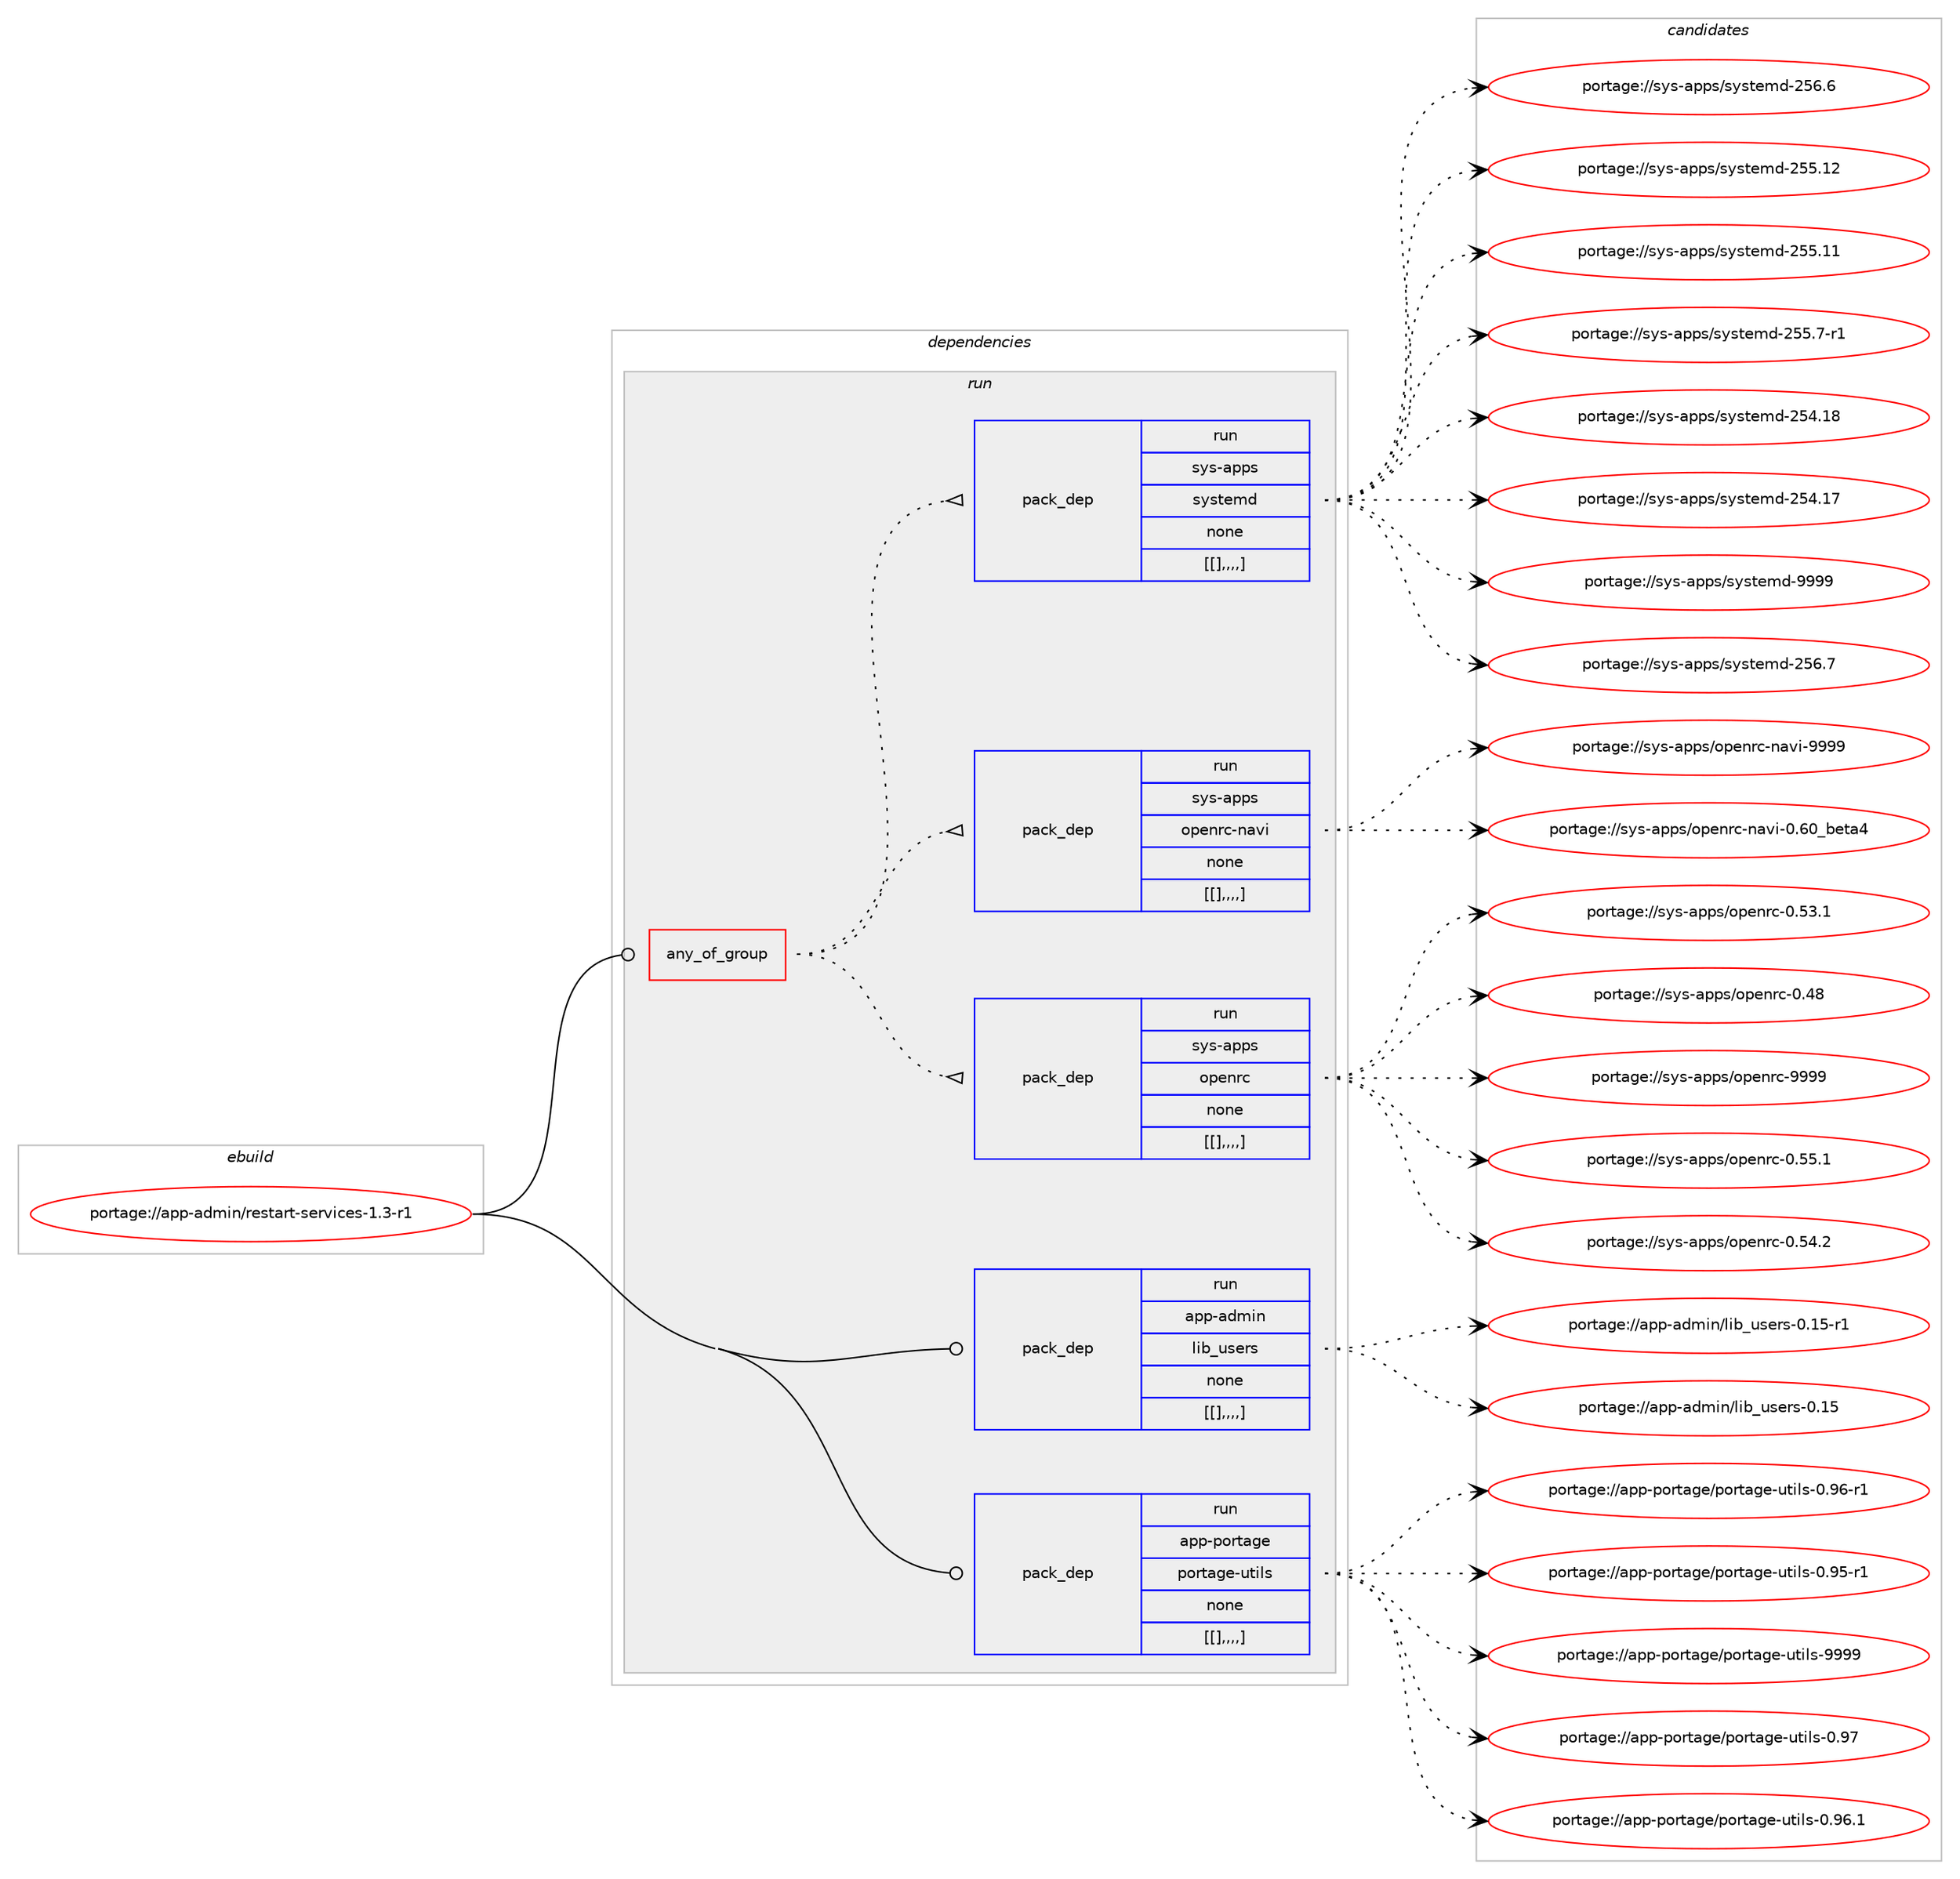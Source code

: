 digraph prolog {

# *************
# Graph options
# *************

newrank=true;
concentrate=true;
compound=true;
graph [rankdir=LR,fontname=Helvetica,fontsize=10,ranksep=1.5];#, ranksep=2.5, nodesep=0.2];
edge  [arrowhead=vee];
node  [fontname=Helvetica,fontsize=10];

# **********
# The ebuild
# **********

subgraph cluster_leftcol {
color=gray;
label=<<i>ebuild</i>>;
id [label="portage://app-admin/restart-services-1.3-r1", color=red, width=4, href="../app-admin/restart-services-1.3-r1.svg"];
}

# ****************
# The dependencies
# ****************

subgraph cluster_midcol {
color=gray;
label=<<i>dependencies</i>>;
subgraph cluster_compile {
fillcolor="#eeeeee";
style=filled;
label=<<i>compile</i>>;
}
subgraph cluster_compileandrun {
fillcolor="#eeeeee";
style=filled;
label=<<i>compile and run</i>>;
}
subgraph cluster_run {
fillcolor="#eeeeee";
style=filled;
label=<<i>run</i>>;
subgraph any18 {
dependency3453 [label=<<TABLE BORDER="0" CELLBORDER="1" CELLSPACING="0" CELLPADDING="4"><TR><TD CELLPADDING="10">any_of_group</TD></TR></TABLE>>, shape=none, color=red];subgraph pack2683 {
dependency3512 [label=<<TABLE BORDER="0" CELLBORDER="1" CELLSPACING="0" CELLPADDING="4" WIDTH="220"><TR><TD ROWSPAN="6" CELLPADDING="30">pack_dep</TD></TR><TR><TD WIDTH="110">run</TD></TR><TR><TD>sys-apps</TD></TR><TR><TD>openrc</TD></TR><TR><TD>none</TD></TR><TR><TD>[[],,,,]</TD></TR></TABLE>>, shape=none, color=blue];
}
dependency3453:e -> dependency3512:w [weight=20,style="dotted",arrowhead="oinv"];
subgraph pack2732 {
dependency3519 [label=<<TABLE BORDER="0" CELLBORDER="1" CELLSPACING="0" CELLPADDING="4" WIDTH="220"><TR><TD ROWSPAN="6" CELLPADDING="30">pack_dep</TD></TR><TR><TD WIDTH="110">run</TD></TR><TR><TD>sys-apps</TD></TR><TR><TD>openrc-navi</TD></TR><TR><TD>none</TD></TR><TR><TD>[[],,,,]</TD></TR></TABLE>>, shape=none, color=blue];
}
dependency3453:e -> dependency3519:w [weight=20,style="dotted",arrowhead="oinv"];
subgraph pack2737 {
dependency3522 [label=<<TABLE BORDER="0" CELLBORDER="1" CELLSPACING="0" CELLPADDING="4" WIDTH="220"><TR><TD ROWSPAN="6" CELLPADDING="30">pack_dep</TD></TR><TR><TD WIDTH="110">run</TD></TR><TR><TD>sys-apps</TD></TR><TR><TD>systemd</TD></TR><TR><TD>none</TD></TR><TR><TD>[[],,,,]</TD></TR></TABLE>>, shape=none, color=blue];
}
dependency3453:e -> dependency3522:w [weight=20,style="dotted",arrowhead="oinv"];
}
id:e -> dependency3453:w [weight=20,style="solid",arrowhead="odot"];
subgraph pack2740 {
dependency3545 [label=<<TABLE BORDER="0" CELLBORDER="1" CELLSPACING="0" CELLPADDING="4" WIDTH="220"><TR><TD ROWSPAN="6" CELLPADDING="30">pack_dep</TD></TR><TR><TD WIDTH="110">run</TD></TR><TR><TD>app-admin</TD></TR><TR><TD>lib_users</TD></TR><TR><TD>none</TD></TR><TR><TD>[[],,,,]</TD></TR></TABLE>>, shape=none, color=blue];
}
id:e -> dependency3545:w [weight=20,style="solid",arrowhead="odot"];
subgraph pack2752 {
dependency3548 [label=<<TABLE BORDER="0" CELLBORDER="1" CELLSPACING="0" CELLPADDING="4" WIDTH="220"><TR><TD ROWSPAN="6" CELLPADDING="30">pack_dep</TD></TR><TR><TD WIDTH="110">run</TD></TR><TR><TD>app-portage</TD></TR><TR><TD>portage-utils</TD></TR><TR><TD>none</TD></TR><TR><TD>[[],,,,]</TD></TR></TABLE>>, shape=none, color=blue];
}
id:e -> dependency3548:w [weight=20,style="solid",arrowhead="odot"];
}
}

# **************
# The candidates
# **************

subgraph cluster_choices {
rank=same;
color=gray;
label=<<i>candidates</i>>;

subgraph choice2142 {
color=black;
nodesep=1;
choice115121115459711211211547111112101110114994557575757 [label="portage://sys-apps/openrc-9999", color=red, width=4,href="../sys-apps/openrc-9999.svg"];
choice1151211154597112112115471111121011101149945484653534649 [label="portage://sys-apps/openrc-0.55.1", color=red, width=4,href="../sys-apps/openrc-0.55.1.svg"];
choice1151211154597112112115471111121011101149945484653524650 [label="portage://sys-apps/openrc-0.54.2", color=red, width=4,href="../sys-apps/openrc-0.54.2.svg"];
choice1151211154597112112115471111121011101149945484653514649 [label="portage://sys-apps/openrc-0.53.1", color=red, width=4,href="../sys-apps/openrc-0.53.1.svg"];
choice115121115459711211211547111112101110114994548465256 [label="portage://sys-apps/openrc-0.48", color=red, width=4,href="../sys-apps/openrc-0.48.svg"];
dependency3512:e -> choice115121115459711211211547111112101110114994557575757:w [style=dotted,weight="100"];
dependency3512:e -> choice1151211154597112112115471111121011101149945484653534649:w [style=dotted,weight="100"];
dependency3512:e -> choice1151211154597112112115471111121011101149945484653524650:w [style=dotted,weight="100"];
dependency3512:e -> choice1151211154597112112115471111121011101149945484653514649:w [style=dotted,weight="100"];
dependency3512:e -> choice115121115459711211211547111112101110114994548465256:w [style=dotted,weight="100"];
}
subgraph choice2179 {
color=black;
nodesep=1;
choice1151211154597112112115471111121011101149945110971181054557575757 [label="portage://sys-apps/openrc-navi-9999", color=red, width=4,href="../sys-apps/openrc-navi-9999.svg"];
choice115121115459711211211547111112101110114994511097118105454846544895981011169752 [label="portage://sys-apps/openrc-navi-0.60_beta4", color=red, width=4,href="../sys-apps/openrc-navi-0.60_beta4.svg"];
dependency3519:e -> choice1151211154597112112115471111121011101149945110971181054557575757:w [style=dotted,weight="100"];
dependency3519:e -> choice115121115459711211211547111112101110114994511097118105454846544895981011169752:w [style=dotted,weight="100"];
}
subgraph choice2181 {
color=black;
nodesep=1;
choice1151211154597112112115471151211151161011091004557575757 [label="portage://sys-apps/systemd-9999", color=red, width=4,href="../sys-apps/systemd-9999.svg"];
choice115121115459711211211547115121115116101109100455053544655 [label="portage://sys-apps/systemd-256.7", color=red, width=4,href="../sys-apps/systemd-256.7.svg"];
choice115121115459711211211547115121115116101109100455053544654 [label="portage://sys-apps/systemd-256.6", color=red, width=4,href="../sys-apps/systemd-256.6.svg"];
choice11512111545971121121154711512111511610110910045505353464950 [label="portage://sys-apps/systemd-255.12", color=red, width=4,href="../sys-apps/systemd-255.12.svg"];
choice11512111545971121121154711512111511610110910045505353464949 [label="portage://sys-apps/systemd-255.11", color=red, width=4,href="../sys-apps/systemd-255.11.svg"];
choice1151211154597112112115471151211151161011091004550535346554511449 [label="portage://sys-apps/systemd-255.7-r1", color=red, width=4,href="../sys-apps/systemd-255.7-r1.svg"];
choice11512111545971121121154711512111511610110910045505352464956 [label="portage://sys-apps/systemd-254.18", color=red, width=4,href="../sys-apps/systemd-254.18.svg"];
choice11512111545971121121154711512111511610110910045505352464955 [label="portage://sys-apps/systemd-254.17", color=red, width=4,href="../sys-apps/systemd-254.17.svg"];
dependency3522:e -> choice1151211154597112112115471151211151161011091004557575757:w [style=dotted,weight="100"];
dependency3522:e -> choice115121115459711211211547115121115116101109100455053544655:w [style=dotted,weight="100"];
dependency3522:e -> choice115121115459711211211547115121115116101109100455053544654:w [style=dotted,weight="100"];
dependency3522:e -> choice11512111545971121121154711512111511610110910045505353464950:w [style=dotted,weight="100"];
dependency3522:e -> choice11512111545971121121154711512111511610110910045505353464949:w [style=dotted,weight="100"];
dependency3522:e -> choice1151211154597112112115471151211151161011091004550535346554511449:w [style=dotted,weight="100"];
dependency3522:e -> choice11512111545971121121154711512111511610110910045505352464956:w [style=dotted,weight="100"];
dependency3522:e -> choice11512111545971121121154711512111511610110910045505352464955:w [style=dotted,weight="100"];
}
subgraph choice2208 {
color=black;
nodesep=1;
choice97112112459710010910511047108105989511711510111411545484649534511449 [label="portage://app-admin/lib_users-0.15-r1", color=red, width=4,href="../app-admin/lib_users-0.15-r1.svg"];
choice9711211245971001091051104710810598951171151011141154548464953 [label="portage://app-admin/lib_users-0.15", color=red, width=4,href="../app-admin/lib_users-0.15.svg"];
dependency3545:e -> choice97112112459710010910511047108105989511711510111411545484649534511449:w [style=dotted,weight="100"];
dependency3545:e -> choice9711211245971001091051104710810598951171151011141154548464953:w [style=dotted,weight="100"];
}
subgraph choice2219 {
color=black;
nodesep=1;
choice9711211245112111114116971031014711211111411697103101451171161051081154557575757 [label="portage://app-portage/portage-utils-9999", color=red, width=4,href="../app-portage/portage-utils-9999.svg"];
choice9711211245112111114116971031014711211111411697103101451171161051081154548465755 [label="portage://app-portage/portage-utils-0.97", color=red, width=4,href="../app-portage/portage-utils-0.97.svg"];
choice97112112451121111141169710310147112111114116971031014511711610510811545484657544649 [label="portage://app-portage/portage-utils-0.96.1", color=red, width=4,href="../app-portage/portage-utils-0.96.1.svg"];
choice97112112451121111141169710310147112111114116971031014511711610510811545484657544511449 [label="portage://app-portage/portage-utils-0.96-r1", color=red, width=4,href="../app-portage/portage-utils-0.96-r1.svg"];
choice97112112451121111141169710310147112111114116971031014511711610510811545484657534511449 [label="portage://app-portage/portage-utils-0.95-r1", color=red, width=4,href="../app-portage/portage-utils-0.95-r1.svg"];
dependency3548:e -> choice9711211245112111114116971031014711211111411697103101451171161051081154557575757:w [style=dotted,weight="100"];
dependency3548:e -> choice9711211245112111114116971031014711211111411697103101451171161051081154548465755:w [style=dotted,weight="100"];
dependency3548:e -> choice97112112451121111141169710310147112111114116971031014511711610510811545484657544649:w [style=dotted,weight="100"];
dependency3548:e -> choice97112112451121111141169710310147112111114116971031014511711610510811545484657544511449:w [style=dotted,weight="100"];
dependency3548:e -> choice97112112451121111141169710310147112111114116971031014511711610510811545484657534511449:w [style=dotted,weight="100"];
}
}

}
